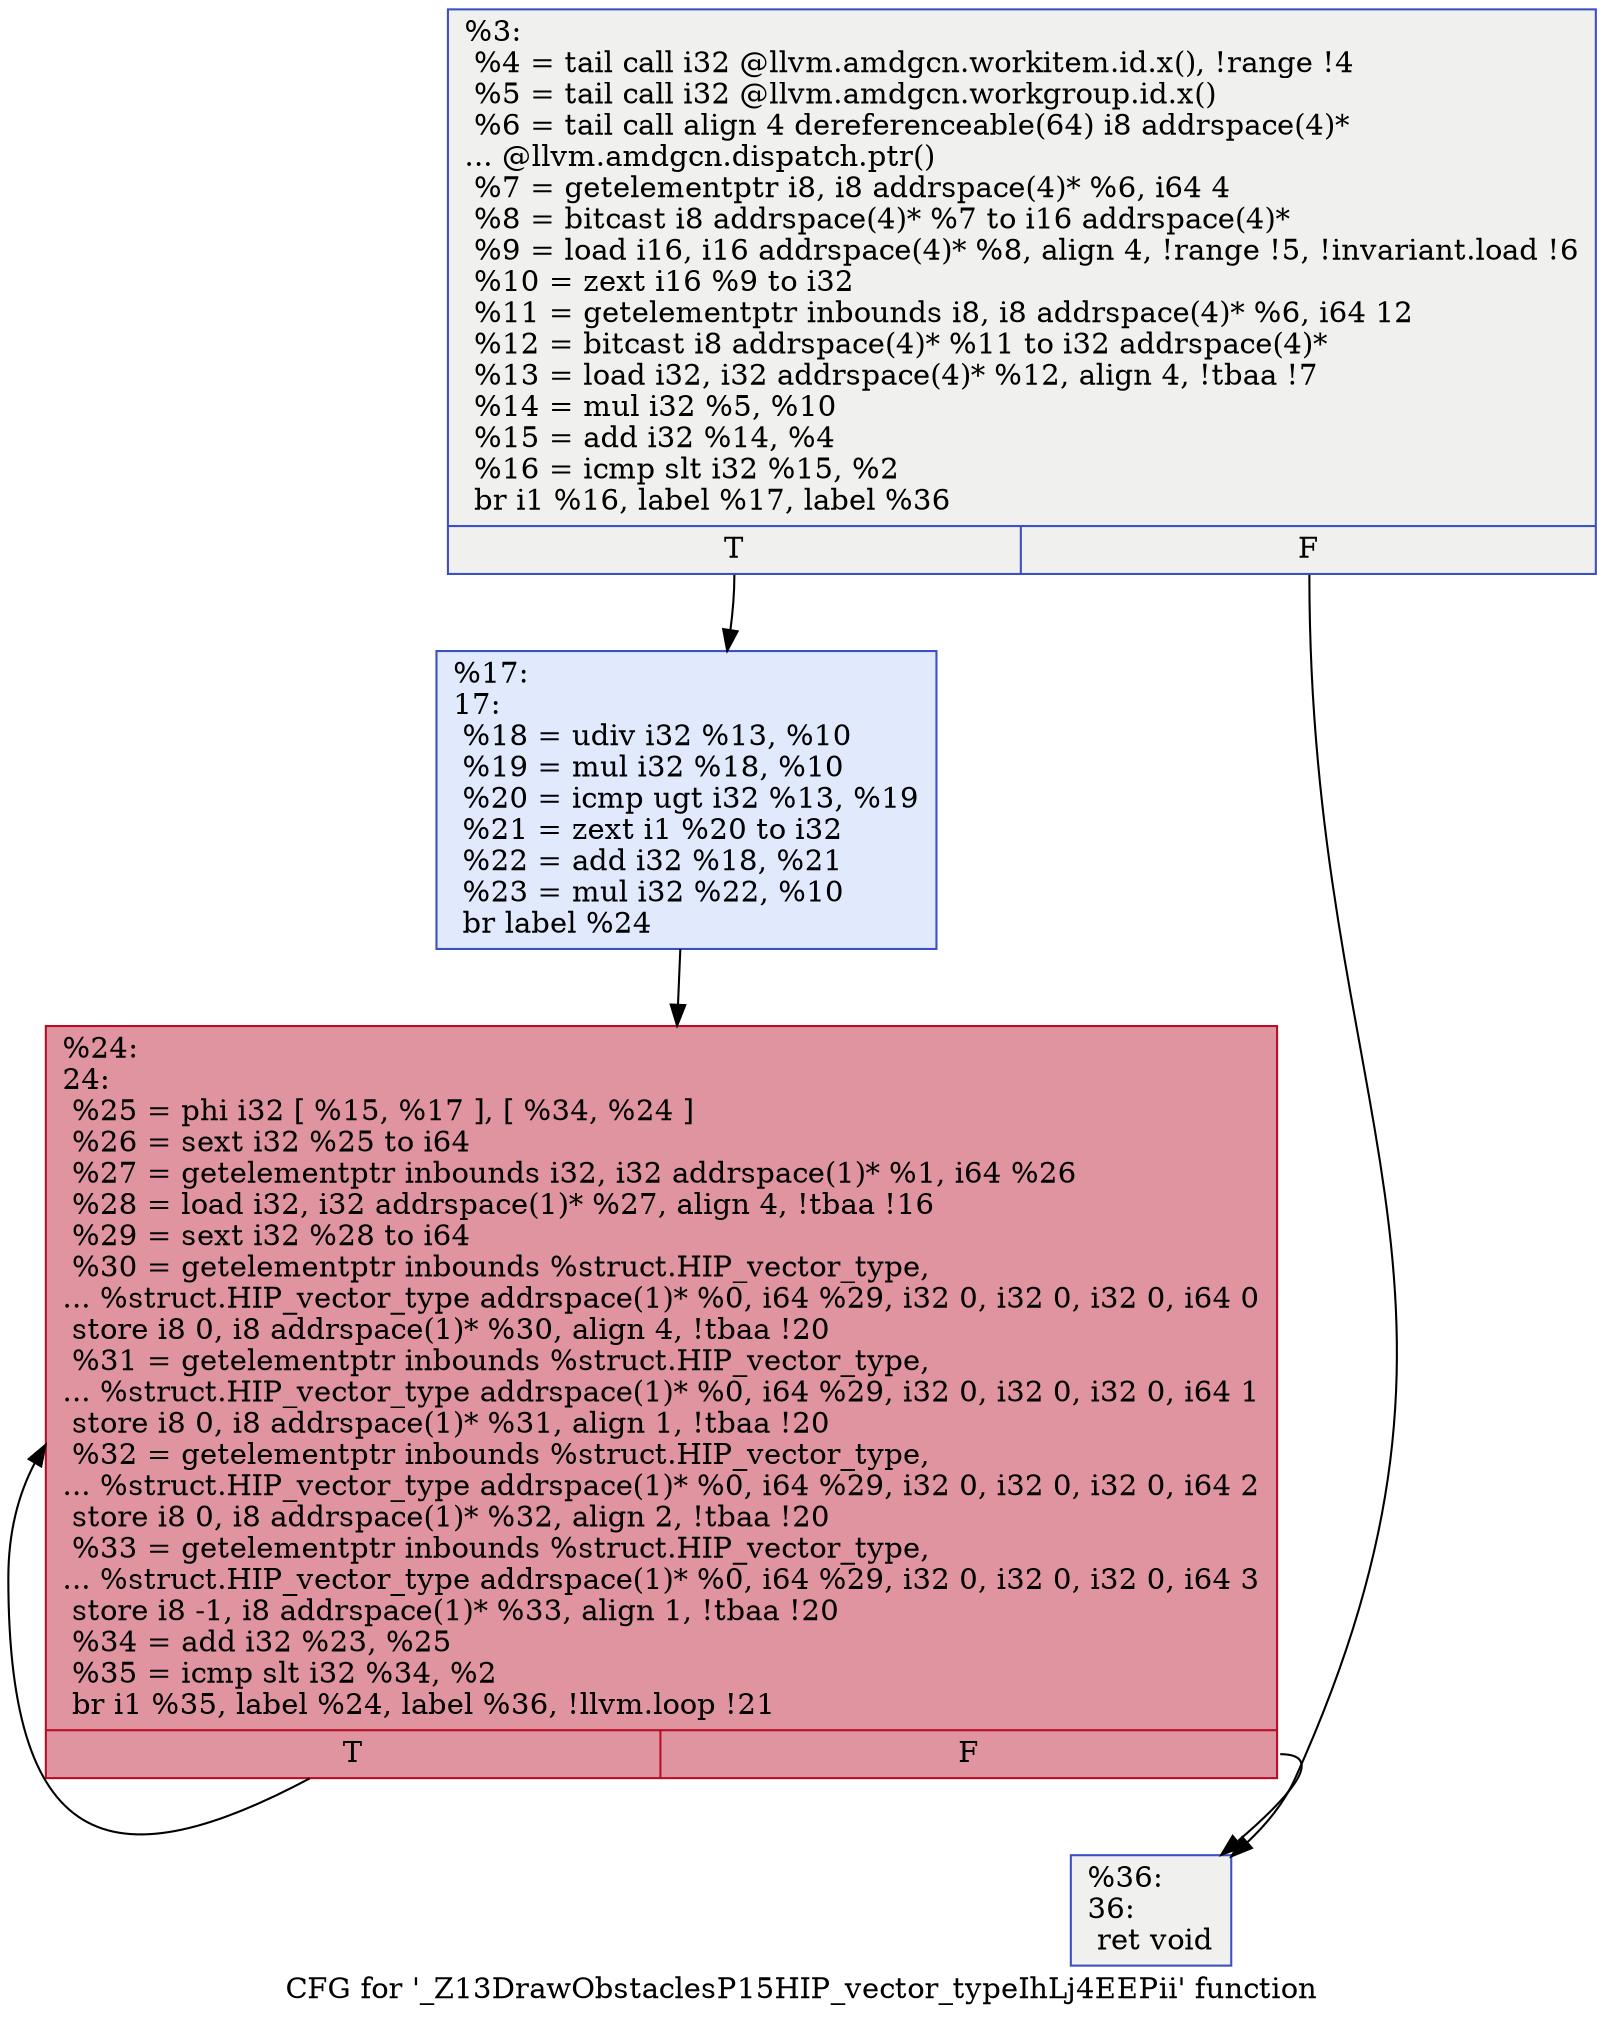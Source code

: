 digraph "CFG for '_Z13DrawObstaclesP15HIP_vector_typeIhLj4EEPii' function" {
	label="CFG for '_Z13DrawObstaclesP15HIP_vector_typeIhLj4EEPii' function";

	Node0x6488130 [shape=record,color="#3d50c3ff", style=filled, fillcolor="#dedcdb70",label="{%3:\l  %4 = tail call i32 @llvm.amdgcn.workitem.id.x(), !range !4\l  %5 = tail call i32 @llvm.amdgcn.workgroup.id.x()\l  %6 = tail call align 4 dereferenceable(64) i8 addrspace(4)*\l... @llvm.amdgcn.dispatch.ptr()\l  %7 = getelementptr i8, i8 addrspace(4)* %6, i64 4\l  %8 = bitcast i8 addrspace(4)* %7 to i16 addrspace(4)*\l  %9 = load i16, i16 addrspace(4)* %8, align 4, !range !5, !invariant.load !6\l  %10 = zext i16 %9 to i32\l  %11 = getelementptr inbounds i8, i8 addrspace(4)* %6, i64 12\l  %12 = bitcast i8 addrspace(4)* %11 to i32 addrspace(4)*\l  %13 = load i32, i32 addrspace(4)* %12, align 4, !tbaa !7\l  %14 = mul i32 %5, %10\l  %15 = add i32 %14, %4\l  %16 = icmp slt i32 %15, %2\l  br i1 %16, label %17, label %36\l|{<s0>T|<s1>F}}"];
	Node0x6488130:s0 -> Node0x648bd90;
	Node0x6488130:s1 -> Node0x648c910;
	Node0x648bd90 [shape=record,color="#3d50c3ff", style=filled, fillcolor="#b9d0f970",label="{%17:\l17:                                               \l  %18 = udiv i32 %13, %10\l  %19 = mul i32 %18, %10\l  %20 = icmp ugt i32 %13, %19\l  %21 = zext i1 %20 to i32\l  %22 = add i32 %18, %21\l  %23 = mul i32 %22, %10\l  br label %24\l}"];
	Node0x648bd90 -> Node0x648d740;
	Node0x648d740 [shape=record,color="#b70d28ff", style=filled, fillcolor="#b70d2870",label="{%24:\l24:                                               \l  %25 = phi i32 [ %15, %17 ], [ %34, %24 ]\l  %26 = sext i32 %25 to i64\l  %27 = getelementptr inbounds i32, i32 addrspace(1)* %1, i64 %26\l  %28 = load i32, i32 addrspace(1)* %27, align 4, !tbaa !16\l  %29 = sext i32 %28 to i64\l  %30 = getelementptr inbounds %struct.HIP_vector_type,\l... %struct.HIP_vector_type addrspace(1)* %0, i64 %29, i32 0, i32 0, i32 0, i64 0\l  store i8 0, i8 addrspace(1)* %30, align 4, !tbaa !20\l  %31 = getelementptr inbounds %struct.HIP_vector_type,\l... %struct.HIP_vector_type addrspace(1)* %0, i64 %29, i32 0, i32 0, i32 0, i64 1\l  store i8 0, i8 addrspace(1)* %31, align 1, !tbaa !20\l  %32 = getelementptr inbounds %struct.HIP_vector_type,\l... %struct.HIP_vector_type addrspace(1)* %0, i64 %29, i32 0, i32 0, i32 0, i64 2\l  store i8 0, i8 addrspace(1)* %32, align 2, !tbaa !20\l  %33 = getelementptr inbounds %struct.HIP_vector_type,\l... %struct.HIP_vector_type addrspace(1)* %0, i64 %29, i32 0, i32 0, i32 0, i64 3\l  store i8 -1, i8 addrspace(1)* %33, align 1, !tbaa !20\l  %34 = add i32 %23, %25\l  %35 = icmp slt i32 %34, %2\l  br i1 %35, label %24, label %36, !llvm.loop !21\l|{<s0>T|<s1>F}}"];
	Node0x648d740:s0 -> Node0x648d740;
	Node0x648d740:s1 -> Node0x648c910;
	Node0x648c910 [shape=record,color="#3d50c3ff", style=filled, fillcolor="#dedcdb70",label="{%36:\l36:                                               \l  ret void\l}"];
}
